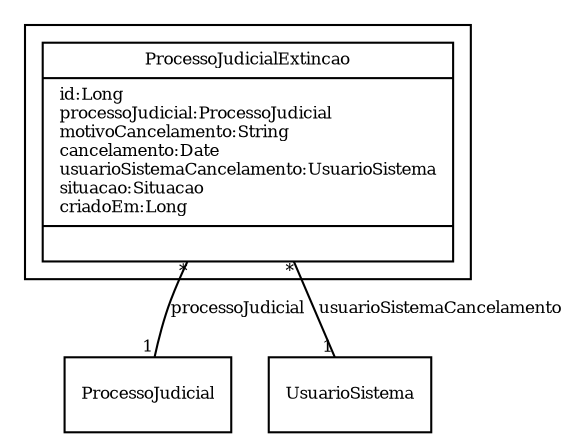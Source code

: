 digraph G{
fontname = "Times-Roman"
fontsize = 8

node [
        fontname = "Times-Roman"
        fontsize = 8
        shape = "record"
]

edge [
        fontname = "Times-Roman"
        fontsize = 8
]

subgraph clusterEXTINCAO_DO_PROCESSO_JUDICIAL
{
ProcessoJudicialExtincao [label = "{ProcessoJudicialExtincao|id:Long\lprocessoJudicial:ProcessoJudicial\lmotivoCancelamento:String\lcancelamento:Date\lusuarioSistemaCancelamento:UsuarioSistema\lsituacao:Situacao\lcriadoEm:Long\l|\l}"]
}
edge [arrowhead = "none" headlabel = "1" taillabel = "*"] ProcessoJudicialExtincao -> ProcessoJudicial [label = "processoJudicial"]
edge [arrowhead = "none" headlabel = "1" taillabel = "*"] ProcessoJudicialExtincao -> UsuarioSistema [label = "usuarioSistemaCancelamento"]
}
